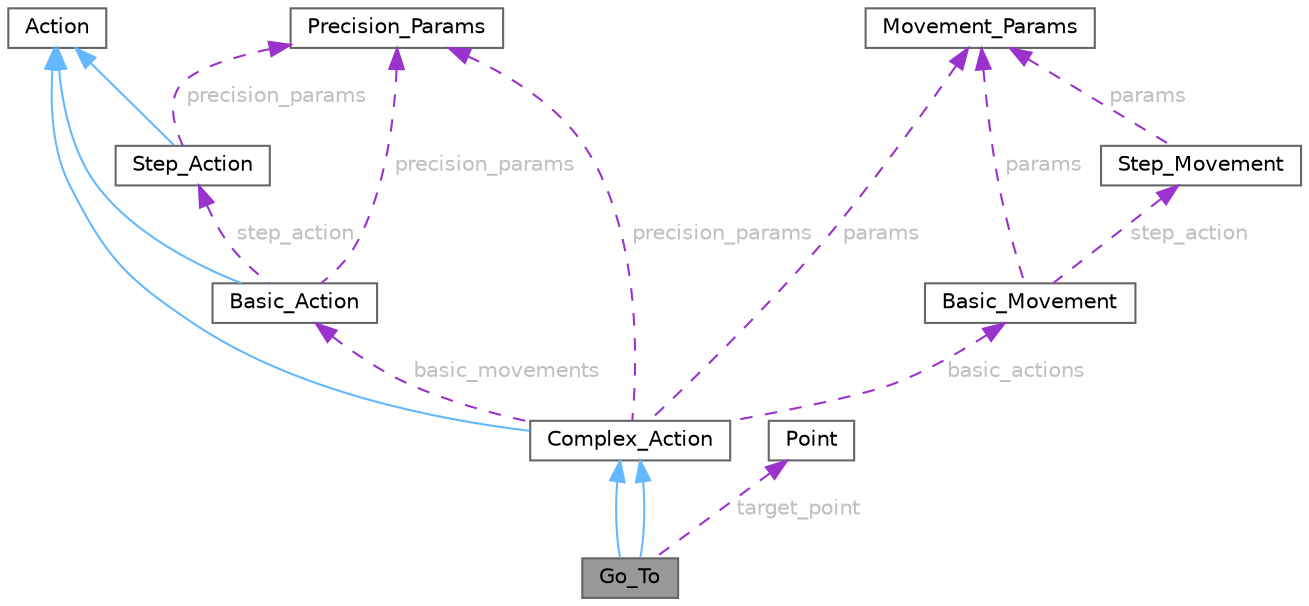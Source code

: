 digraph "Go_To"
{
 // LATEX_PDF_SIZE
  bgcolor="transparent";
  edge [fontname=Helvetica,fontsize=10,labelfontname=Helvetica,labelfontsize=10];
  node [fontname=Helvetica,fontsize=10,shape=box,height=0.2,width=0.4];
  Node1 [id="Node000001",label="Go_To",height=0.2,width=0.4,color="gray40", fillcolor="grey60", style="filled", fontcolor="black",tooltip=" "];
  Node2 -> Node1 [id="edge17_Node000001_Node000002",dir="back",color="steelblue1",style="solid",tooltip=" "];
  Node2 [id="Node000002",label="Complex_Action",height=0.2,width=0.4,color="gray40", fillcolor="white", style="filled",URL="$class_complex___action.html",tooltip=" "];
  Node3 -> Node2 [id="edge18_Node000002_Node000003",dir="back",color="steelblue1",style="solid",tooltip=" "];
  Node3 [id="Node000003",label="Action",height=0.2,width=0.4,color="gray40", fillcolor="white", style="filled",URL="$class_action.html",tooltip=" "];
  Node4 -> Node2 [id="edge19_Node000002_Node000004",dir="back",color="darkorchid3",style="dashed",tooltip=" ",label=" precision_params",fontcolor="grey" ];
  Node4 [id="Node000004",label="Precision_Params",height=0.2,width=0.4,color="gray40", fillcolor="white", style="filled",URL="$struct_precision___params.html",tooltip=" "];
  Node5 -> Node2 [id="edge20_Node000002_Node000005",dir="back",color="darkorchid3",style="dashed",tooltip=" ",label=" basic_movements",fontcolor="grey" ];
  Node5 [id="Node000005",label="Basic_Action",height=0.2,width=0.4,color="gray40", fillcolor="white", style="filled",URL="$class_basic___action.html",tooltip=" "];
  Node3 -> Node5 [id="edge21_Node000005_Node000003",dir="back",color="steelblue1",style="solid",tooltip=" "];
  Node4 -> Node5 [id="edge22_Node000005_Node000004",dir="back",color="darkorchid3",style="dashed",tooltip=" ",label=" precision_params",fontcolor="grey" ];
  Node6 -> Node5 [id="edge23_Node000005_Node000006",dir="back",color="darkorchid3",style="dashed",tooltip=" ",label=" step_action",fontcolor="grey" ];
  Node6 [id="Node000006",label="Step_Action",height=0.2,width=0.4,color="gray40", fillcolor="white", style="filled",URL="$class_step___action.html",tooltip=" "];
  Node3 -> Node6 [id="edge24_Node000006_Node000003",dir="back",color="steelblue1",style="solid",tooltip=" "];
  Node4 -> Node6 [id="edge25_Node000006_Node000004",dir="back",color="darkorchid3",style="dashed",tooltip=" ",label=" precision_params",fontcolor="grey" ];
  Node7 -> Node2 [id="edge26_Node000002_Node000007",dir="back",color="darkorchid3",style="dashed",tooltip=" ",label=" params",fontcolor="grey" ];
  Node7 [id="Node000007",label="Movement_Params",height=0.2,width=0.4,color="gray40", fillcolor="white", style="filled",URL="$struct_movement___params.html",tooltip=" "];
  Node8 -> Node2 [id="edge27_Node000002_Node000008",dir="back",color="darkorchid3",style="dashed",tooltip=" ",label=" basic_actions",fontcolor="grey" ];
  Node8 [id="Node000008",label="Basic_Movement",height=0.2,width=0.4,color="gray40", fillcolor="white", style="filled",URL="$class_basic___movement.html",tooltip=" "];
  Node9 -> Node8 [id="edge28_Node000008_Node000009",dir="back",color="darkorchid3",style="dashed",tooltip=" ",label=" step_action",fontcolor="grey" ];
  Node9 [id="Node000009",label="Step_Movement",height=0.2,width=0.4,color="gray40", fillcolor="white", style="filled",URL="$class_step___movement.html",tooltip=" "];
  Node7 -> Node9 [id="edge29_Node000009_Node000007",dir="back",color="darkorchid3",style="dashed",tooltip=" ",label=" params",fontcolor="grey" ];
  Node7 -> Node8 [id="edge30_Node000008_Node000007",dir="back",color="darkorchid3",style="dashed",tooltip=" ",label=" params",fontcolor="grey" ];
  Node2 -> Node1 [id="edge31_Node000001_Node000002",dir="back",color="steelblue1",style="solid",tooltip=" "];
  Node10 -> Node1 [id="edge32_Node000001_Node000010",dir="back",color="darkorchid3",style="dashed",tooltip=" ",label=" target_point",fontcolor="grey" ];
  Node10 [id="Node000010",label="Point",height=0.2,width=0.4,color="gray40", fillcolor="white", style="filled",URL="$class_point.html",tooltip=" "];
}
